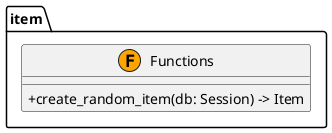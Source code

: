 @startuml
skinparam classAttributeIconSize 0

package "item" {
  class Functions <<(F,orange)>> {
    +create_random_item(db: Session) -> Item
  }
}

' Relationships
@enduml